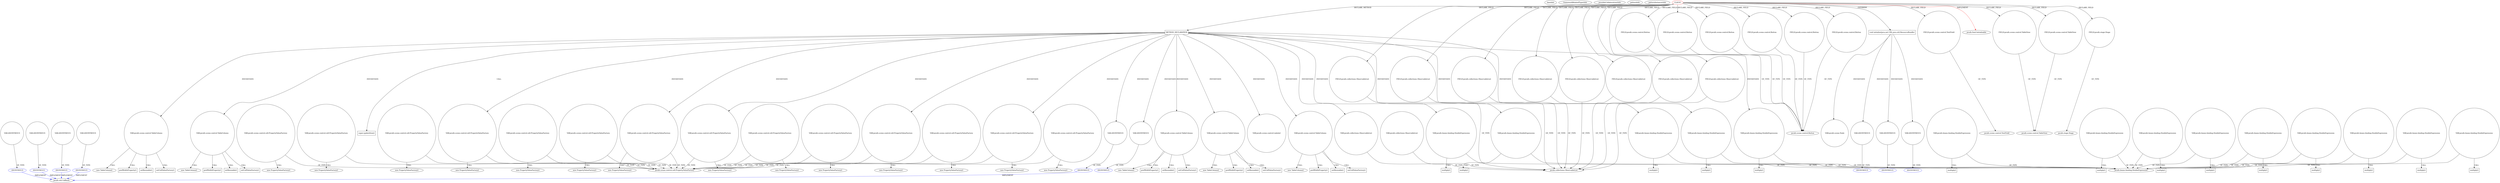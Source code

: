digraph {
baseInfo[graphId=887,category="pattern",isAnonymous=false,possibleRelation=true]
frameworkRelatedTypesInfo[0="javafx.fxml.Initializable"]
possibleCollaborationsInfo[0="887~INSTANTIATION-~javafx.fxml.Initializable ~javafx.util.Callback ~false~true",1="887~INSTANTIATION-~javafx.fxml.Initializable ~javafx.util.Callback ~false~true",2="887~INSTANTIATION-~javafx.fxml.Initializable ~javafx.util.Callback ~false~true",3="887~INSTANTIATION-~javafx.fxml.Initializable ~javafx.util.Callback ~false~true",4="887~INSTANTIATION-CLIENT_METHOD_DECLARATION-~javafx.fxml.Initializable ~javafx.util.Callback ~false~true"]
patternInfo[frequency=2.0,patternRootClient=0]
patternInstancesInfo[0="bianconejo-CEFX~/bianconejo-CEFX/CEFX-master/src/cefx/CEPrincipalController.java~CEPrincipalController~2114",1="bianconejo-CEFX~/bianconejo-CEFX/CEFX-master/src/cefx/CECommandeController.java~CECommandeController~2084"]
721[label="javafx.util.Callback",vertexType="FRAMEWORK_INTERFACE_TYPE",isFrameworkType=false]
744[label="ANONYMOUS",vertexType="REFERENCE_ANONYMOUS_DECLARATION",isFrameworkType=false,color=blue]
767[label="ANONYMOUS",vertexType="REFERENCE_ANONYMOUS_DECLARATION",isFrameworkType=false,color=blue]
720[label="ANONYMOUS",vertexType="REFERENCE_ANONYMOUS_DECLARATION",isFrameworkType=false,color=blue]
790[label="ANONYMOUS",vertexType="REFERENCE_ANONYMOUS_DECLARATION",isFrameworkType=false,color=blue]
1018[label="ANONYMOUS",vertexType="REFERENCE_ANONYMOUS_DECLARATION",isFrameworkType=false,color=blue]
789[label="VAR:ANONYMOUS",vertexType="VARIABLE_EXPRESION",isFrameworkType=false,shape=circle]
719[label="VAR:ANONYMOUS",vertexType="VARIABLE_EXPRESION",isFrameworkType=false,shape=circle]
766[label="VAR:ANONYMOUS",vertexType="VARIABLE_EXPRESION",isFrameworkType=false,shape=circle]
1017[label="VAR:ANONYMOUS",vertexType="VARIABLE_EXPRESION",isFrameworkType=false,shape=circle]
743[label="VAR:ANONYMOUS",vertexType="VARIABLE_EXPRESION",isFrameworkType=false,shape=circle]
981[label="METHOD_DECLARATION",vertexType="CLIENT_METHOD_DECLARATION",isFrameworkType=false,shape=box]
0[label="CLIENT",vertexType="ROOT_CLIENT_CLASS_DECLARATION",isFrameworkType=false,color=red]
8[label="FIELD:javafx.scene.control.Button",vertexType="FIELD_DECLARATION",isFrameworkType=false,shape=circle]
12[label="FIELD:javafx.scene.control.Button",vertexType="FIELD_DECLARATION",isFrameworkType=false,shape=circle]
10[label="FIELD:javafx.scene.control.Button",vertexType="FIELD_DECLARATION",isFrameworkType=false,shape=circle]
18[label="FIELD:javafx.scene.control.Button",vertexType="FIELD_DECLARATION",isFrameworkType=false,shape=circle]
14[label="FIELD:javafx.scene.control.Button",vertexType="FIELD_DECLARATION",isFrameworkType=false,shape=circle]
6[label="FIELD:javafx.scene.control.Button",vertexType="FIELD_DECLARATION",isFrameworkType=false,shape=circle]
2[label="FIELD:javafx.collections.ObservableList",vertexType="FIELD_DECLARATION",isFrameworkType=false,shape=circle]
3[label="javafx.collections.ObservableList",vertexType="FRAMEWORK_INTERFACE_TYPE",isFrameworkType=false]
44[label="FIELD:javafx.collections.ObservableList",vertexType="FIELD_DECLARATION",isFrameworkType=false,shape=circle]
40[label="FIELD:javafx.collections.ObservableList",vertexType="FIELD_DECLARATION",isFrameworkType=false,shape=circle]
74[label="FIELD:javafx.collections.ObservableList",vertexType="FIELD_DECLARATION",isFrameworkType=false,shape=circle]
60[label="FIELD:javafx.collections.ObservableList",vertexType="FIELD_DECLARATION",isFrameworkType=false,shape=circle]
46[label="FIELD:javafx.collections.ObservableList",vertexType="FIELD_DECLARATION",isFrameworkType=false,shape=circle]
62[label="FIELD:javafx.collections.ObservableList",vertexType="FIELD_DECLARATION",isFrameworkType=false,shape=circle]
102[label="FIELD:javafx.collections.ObservableList",vertexType="FIELD_DECLARATION",isFrameworkType=false,shape=circle]
104[label="void initialize(java.net.URL,java.util.ResourceBundle)",vertexType="OVERRIDING_METHOD_DECLARATION",isFrameworkType=false,shape=box]
94[label="FIELD:javafx.scene.control.TextField",vertexType="FIELD_DECLARATION",isFrameworkType=false,shape=circle]
1004[label="VAR:javafx.scene.control.cell.PropertyValueFactory",vertexType="VARIABLE_EXPRESION",isFrameworkType=false,shape=circle]
1003[label="new PropertyValueFactory()",vertexType="CONSTRUCTOR_CALL",isFrameworkType=false]
988[label="VAR:javafx.scene.control.cell.PropertyValueFactory",vertexType="VARIABLE_EXPRESION",isFrameworkType=false,shape=circle]
987[label="new PropertyValueFactory()",vertexType="CONSTRUCTOR_CALL",isFrameworkType=false]
1036[label="VAR:javafx.scene.control.cell.PropertyValueFactory",vertexType="VARIABLE_EXPRESION",isFrameworkType=false,shape=circle]
1035[label="new PropertyValueFactory()",vertexType="CONSTRUCTOR_CALL",isFrameworkType=false]
1012[label="VAR:javafx.scene.control.cell.PropertyValueFactory",vertexType="VARIABLE_EXPRESION",isFrameworkType=false,shape=circle]
1011[label="new PropertyValueFactory()",vertexType="CONSTRUCTOR_CALL",isFrameworkType=false]
996[label="VAR:javafx.scene.control.cell.PropertyValueFactory",vertexType="VARIABLE_EXPRESION",isFrameworkType=false,shape=circle]
995[label="new PropertyValueFactory()",vertexType="CONSTRUCTOR_CALL",isFrameworkType=false]
396[label="VAR:ANONYMOUS",vertexType="VARIABLE_EXPRESION",isFrameworkType=false,shape=circle]
1021[label="VAR:ANONYMOUS",vertexType="VARIABLE_EXPRESION",isFrameworkType=false,shape=circle]
329[label="VAR:ANONYMOUS",vertexType="VARIABLE_EXPRESION",isFrameworkType=false,shape=circle]
370[label="VAR:ANONYMOUS",vertexType="VARIABLE_EXPRESION",isFrameworkType=false,shape=circle]
1[label="javafx.fxml.Initializable",vertexType="FRAMEWORK_INTERFACE_TYPE",isFrameworkType=false]
85[label="javafx.scene.control.TextField",vertexType="FRAMEWORK_CLASS_TYPE",isFrameworkType=false]
1025[label="VAR:javafx.scene.control.Labeled",vertexType="VARIABLE_EXPRESION",isFrameworkType=false,shape=circle]
80[label="FIELD:javafx.scene.control.TableView",vertexType="FIELD_DECLARATION",isFrameworkType=false,shape=circle]
78[label="FIELD:javafx.scene.control.TableView",vertexType="FIELD_DECLARATION",isFrameworkType=false,shape=circle]
983[label="VAR:javafx.scene.control.TableColumn",vertexType="VARIABLE_EXPRESION",isFrameworkType=false,shape=circle]
982[label="new TableColumn()",vertexType="CONSTRUCTOR_CALL",isFrameworkType=false]
1053[label="prefWidthProperty()",vertexType="INSIDE_CALL",isFrameworkType=false,shape=box]
1007[label="VAR:javafx.scene.control.TableColumn",vertexType="VARIABLE_EXPRESION",isFrameworkType=false,shape=circle]
1006[label="new TableColumn()",vertexType="CONSTRUCTOR_CALL",isFrameworkType=false]
1089[label="prefWidthProperty()",vertexType="INSIDE_CALL",isFrameworkType=false,shape=box]
1031[label="VAR:javafx.scene.control.TableColumn",vertexType="VARIABLE_EXPRESION",isFrameworkType=false,shape=circle]
1030[label="new TableColumn()",vertexType="CONSTRUCTOR_CALL",isFrameworkType=false]
1101[label="prefWidthProperty()",vertexType="INSIDE_CALL",isFrameworkType=false,shape=box]
991[label="VAR:javafx.scene.control.TableColumn",vertexType="VARIABLE_EXPRESION",isFrameworkType=false,shape=circle]
990[label="new TableColumn()",vertexType="CONSTRUCTOR_CALL",isFrameworkType=false]
1065[label="prefWidthProperty()",vertexType="INSIDE_CALL",isFrameworkType=false,shape=box]
999[label="VAR:javafx.scene.control.TableColumn",vertexType="VARIABLE_EXPRESION",isFrameworkType=false,shape=circle]
998[label="new TableColumn()",vertexType="CONSTRUCTOR_CALL",isFrameworkType=false]
1077[label="prefWidthProperty()",vertexType="INSIDE_CALL",isFrameworkType=false,shape=box]
1024[label="super.updateItem()",vertexType="SUPER_CALL",isFrameworkType=false,shape=box]
1060[label="setResizable()",vertexType="INSIDE_CALL",isFrameworkType=false,shape=box]
1084[label="setResizable()",vertexType="INSIDE_CALL",isFrameworkType=false,shape=box]
1072[label="setResizable()",vertexType="INSIDE_CALL",isFrameworkType=false,shape=box]
1096[label="setResizable()",vertexType="INSIDE_CALL",isFrameworkType=false,shape=box]
1108[label="setResizable()",vertexType="INSIDE_CALL",isFrameworkType=false,shape=box]
707[label="javafx.scene.control.cell.PropertyValueFactory",vertexType="FRAMEWORK_CLASS_TYPE",isFrameworkType=false]
761[label="VAR:javafx.scene.control.cell.PropertyValueFactory",vertexType="VARIABLE_EXPRESION",isFrameworkType=false,shape=circle]
760[label="new PropertyValueFactory()",vertexType="CONSTRUCTOR_CALL",isFrameworkType=false]
784[label="VAR:javafx.scene.control.cell.PropertyValueFactory",vertexType="VARIABLE_EXPRESION",isFrameworkType=false,shape=circle]
783[label="new PropertyValueFactory()",vertexType="CONSTRUCTOR_CALL",isFrameworkType=false]
738[label="VAR:javafx.scene.control.cell.PropertyValueFactory",vertexType="VARIABLE_EXPRESION",isFrameworkType=false,shape=circle]
737[label="new PropertyValueFactory()",vertexType="CONSTRUCTOR_CALL",isFrameworkType=false]
714[label="VAR:javafx.scene.control.cell.PropertyValueFactory",vertexType="VARIABLE_EXPRESION",isFrameworkType=false,shape=circle]
713[label="new PropertyValueFactory()",vertexType="CONSTRUCTOR_CALL",isFrameworkType=false]
836[label="VAR:javafx.scene.control.cell.PropertyValueFactory",vertexType="VARIABLE_EXPRESION",isFrameworkType=false,shape=circle]
835[label="new PropertyValueFactory()",vertexType="CONSTRUCTOR_CALL",isFrameworkType=false]
706[label="VAR:javafx.scene.control.cell.PropertyValueFactory",vertexType="VARIABLE_EXPRESION",isFrameworkType=false,shape=circle]
705[label="new PropertyValueFactory()",vertexType="CONSTRUCTOR_CALL",isFrameworkType=false]
815[label="VAR:javafx.scene.control.cell.PropertyValueFactory",vertexType="VARIABLE_EXPRESION",isFrameworkType=false,shape=circle]
814[label="new PropertyValueFactory()",vertexType="CONSTRUCTOR_CALL",isFrameworkType=false]
823[label="VAR:javafx.scene.control.cell.PropertyValueFactory",vertexType="VARIABLE_EXPRESION",isFrameworkType=false,shape=circle]
822[label="new PropertyValueFactory()",vertexType="CONSTRUCTOR_CALL",isFrameworkType=false]
807[label="VAR:javafx.scene.control.cell.PropertyValueFactory",vertexType="VARIABLE_EXPRESION",isFrameworkType=false,shape=circle]
806[label="new PropertyValueFactory()",vertexType="CONSTRUCTOR_CALL",isFrameworkType=false]
838[label="VAR:javafx.collections.ObservableList",vertexType="VARIABLE_EXPRESION",isFrameworkType=false,shape=circle]
1043[label="VAR:javafx.collections.ObservableList",vertexType="VARIABLE_EXPRESION",isFrameworkType=false,shape=circle]
330[label="ANONYMOUS",vertexType="REFERENCE_ANONYMOUS_DECLARATION",isFrameworkType=false,color=blue]
1022[label="ANONYMOUS",vertexType="REFERENCE_ANONYMOUS_DECLARATION",isFrameworkType=false,color=blue]
371[label="ANONYMOUS",vertexType="REFERENCE_ANONYMOUS_DECLARATION",isFrameworkType=false,color=blue]
397[label="ANONYMOUS",vertexType="REFERENCE_ANONYMOUS_DECLARATION",isFrameworkType=false,color=blue]
79[label="javafx.scene.control.TableView",vertexType="FRAMEWORK_CLASS_TYPE",isFrameworkType=false]
986[label="setCellValueFactory()",vertexType="INSIDE_CALL",isFrameworkType=false,shape=box]
994[label="setCellValueFactory()",vertexType="INSIDE_CALL",isFrameworkType=false,shape=box]
1010[label="setCellValueFactory()",vertexType="INSIDE_CALL",isFrameworkType=false,shape=box]
1034[label="setCellValueFactory()",vertexType="INSIDE_CALL",isFrameworkType=false,shape=box]
1002[label="setCellValueFactory()",vertexType="INSIDE_CALL",isFrameworkType=false,shape=box]
1090[label="VAR:javafx.beans.binding.DoubleExpression",vertexType="VARIABLE_EXPRESION",isFrameworkType=false,shape=circle]
1091[label="multiply()",vertexType="INSIDE_CALL",isFrameworkType=false,shape=box]
853[label="javafx.beans.binding.DoubleExpression",vertexType="FRAMEWORK_CLASS_TYPE",isFrameworkType=false]
1066[label="VAR:javafx.beans.binding.DoubleExpression",vertexType="VARIABLE_EXPRESION",isFrameworkType=false,shape=circle]
1067[label="multiply()",vertexType="INSIDE_CALL",isFrameworkType=false,shape=box]
899[label="VAR:javafx.beans.binding.DoubleExpression",vertexType="VARIABLE_EXPRESION",isFrameworkType=false,shape=circle]
900[label="multiply()",vertexType="INSIDE_CALL",isFrameworkType=false,shape=box]
1078[label="VAR:javafx.beans.binding.DoubleExpression",vertexType="VARIABLE_EXPRESION",isFrameworkType=false,shape=circle]
1079[label="multiply()",vertexType="INSIDE_CALL",isFrameworkType=false,shape=box]
1054[label="VAR:javafx.beans.binding.DoubleExpression",vertexType="VARIABLE_EXPRESION",isFrameworkType=false,shape=circle]
1055[label="multiply()",vertexType="INSIDE_CALL",isFrameworkType=false,shape=box]
1102[label="VAR:javafx.beans.binding.DoubleExpression",vertexType="VARIABLE_EXPRESION",isFrameworkType=false,shape=circle]
1103[label="multiply()",vertexType="INSIDE_CALL",isFrameworkType=false,shape=box]
911[label="VAR:javafx.beans.binding.DoubleExpression",vertexType="VARIABLE_EXPRESION",isFrameworkType=false,shape=circle]
912[label="multiply()",vertexType="INSIDE_CALL",isFrameworkType=false,shape=box]
851[label="VAR:javafx.beans.binding.DoubleExpression",vertexType="VARIABLE_EXPRESION",isFrameworkType=false,shape=circle]
852[label="multiply()",vertexType="INSIDE_CALL",isFrameworkType=false,shape=box]
923[label="VAR:javafx.beans.binding.DoubleExpression",vertexType="VARIABLE_EXPRESION",isFrameworkType=false,shape=circle]
924[label="multiply()",vertexType="INSIDE_CALL",isFrameworkType=false,shape=box]
875[label="VAR:javafx.beans.binding.DoubleExpression",vertexType="VARIABLE_EXPRESION",isFrameworkType=false,shape=circle]
876[label="multiply()",vertexType="INSIDE_CALL",isFrameworkType=false,shape=box]
947[label="VAR:javafx.beans.binding.DoubleExpression",vertexType="VARIABLE_EXPRESION",isFrameworkType=false,shape=circle]
948[label="multiply()",vertexType="INSIDE_CALL",isFrameworkType=false,shape=box]
887[label="VAR:javafx.beans.binding.DoubleExpression",vertexType="VARIABLE_EXPRESION",isFrameworkType=false,shape=circle]
888[label="multiply()",vertexType="INSIDE_CALL",isFrameworkType=false,shape=box]
863[label="VAR:javafx.beans.binding.DoubleExpression",vertexType="VARIABLE_EXPRESION",isFrameworkType=false,shape=circle]
864[label="multiply()",vertexType="INSIDE_CALL",isFrameworkType=false,shape=box]
935[label="VAR:javafx.beans.binding.DoubleExpression",vertexType="VARIABLE_EXPRESION",isFrameworkType=false,shape=circle]
936[label="multiply()",vertexType="INSIDE_CALL",isFrameworkType=false,shape=box]
48[label="FIELD:javafx.stage.Stage",vertexType="FIELD_DECLARATION",isFrameworkType=false,shape=circle]
49[label="javafx.stage.Stage",vertexType="FRAMEWORK_CLASS_TYPE",isFrameworkType=false]
7[label="javafx.scene.control.Button",vertexType="FRAMEWORK_CLASS_TYPE",isFrameworkType=false]
448[label="VAR:javafx.scene.Node",vertexType="VARIABLE_EXPRESION",isFrameworkType=false,shape=circle]
875->876[label="CALL"]
0->78[label="DECLARE_FIELD"]
104->396[label="INSTANTIATE"]
983->982[label="CALL"]
999->1084[label="CALL"]
983->1060[label="CALL"]
981->1066[label="INSTANTIATE"]
1007->1089[label="CALL"]
0->1[label="IMPLEMENT",color=red]
0->14[label="DECLARE_FIELD"]
991->1065[label="CALL"]
981->1102[label="INSTANTIATE"]
823->707[label="OF_TYPE"]
899->900[label="CALL"]
863->864[label="CALL"]
789->790[label="OF_TYPE"]
0->10[label="DECLARE_FIELD"]
981->1024[label="CALL"]
851->852[label="CALL"]
1004->707[label="OF_TYPE"]
738->707[label="OF_TYPE"]
1012->707[label="OF_TYPE"]
947->948[label="CALL"]
1078->1079[label="CALL"]
720->721[label="IMPLEMENT",color=blue]
1007->1096[label="CALL"]
1078->853[label="OF_TYPE"]
396->397[label="OF_TYPE"]
947->853[label="OF_TYPE"]
991->1072[label="CALL"]
738->737[label="CALL"]
1066->1067[label="CALL"]
887->888[label="CALL"]
988->707[label="OF_TYPE"]
2->3[label="OF_TYPE"]
1102->1103[label="CALL"]
0->6[label="DECLARE_FIELD"]
767->721[label="IMPLEMENT",color=blue]
706->705[label="CALL"]
0->104[label="OVERRIDE"]
807->806[label="CALL"]
706->707[label="OF_TYPE"]
1090->1091[label="CALL"]
104->329[label="INSTANTIATE"]
0->74[label="DECLARE_FIELD"]
80->79[label="OF_TYPE"]
0->2[label="DECLARE_FIELD"]
836->707[label="OF_TYPE"]
0->94[label="DECLARE_FIELD"]
784->783[label="CALL"]
370->371[label="OF_TYPE"]
981->1078[label="INSTANTIATE"]
923->924[label="CALL"]
981->1017[label="INSTANTIATE"]
1031->1034[label="CALL"]
0->62[label="DECLARE_FIELD"]
78->79[label="OF_TYPE"]
981->1036[label="INSTANTIATE"]
981->1007[label="INSTANTIATE"]
996->995[label="CALL"]
0->48[label="DECLARE_FIELD"]
815->707[label="OF_TYPE"]
1036->1035[label="CALL"]
761->760[label="CALL"]
863->853[label="OF_TYPE"]
1036->707[label="OF_TYPE"]
0->80[label="DECLARE_FIELD"]
1007->1006[label="CALL"]
923->853[label="OF_TYPE"]
784->707[label="OF_TYPE"]
104->370[label="INSTANTIATE"]
875->853[label="OF_TYPE"]
766->767[label="OF_TYPE"]
807->707[label="OF_TYPE"]
823->822[label="CALL"]
1007->1010[label="CALL"]
14->7[label="OF_TYPE"]
744->721[label="IMPLEMENT",color=blue]
46->3[label="OF_TYPE"]
62->3[label="OF_TYPE"]
719->720[label="OF_TYPE"]
329->330[label="OF_TYPE"]
981->988[label="INSTANTIATE"]
981->1021[label="INSTANTIATE"]
8->7[label="OF_TYPE"]
10->7[label="OF_TYPE"]
714->713[label="CALL"]
1054->1055[label="CALL"]
981->983[label="INSTANTIATE"]
838->3[label="OF_TYPE"]
1043->3[label="OF_TYPE"]
983->986[label="CALL"]
999->1002[label="CALL"]
104->448[label="INSTANTIATE"]
790->721[label="IMPLEMENT",color=blue]
18->7[label="OF_TYPE"]
1054->853[label="OF_TYPE"]
991->990[label="CALL"]
981->1012[label="INSTANTIATE"]
981->991[label="INSTANTIATE"]
1012->1011[label="CALL"]
935->936[label="CALL"]
0->60[label="DECLARE_FIELD"]
981->996[label="INSTANTIATE"]
761->707[label="OF_TYPE"]
12->7[label="OF_TYPE"]
899->853[label="OF_TYPE"]
6->7[label="OF_TYPE"]
988->987[label="CALL"]
1017->1018[label="OF_TYPE"]
94->85[label="OF_TYPE"]
1021->1022[label="OF_TYPE"]
836->835[label="CALL"]
1018->721[label="IMPLEMENT",color=blue]
0->981[label="DECLARE_METHOD"]
935->853[label="OF_TYPE"]
887->853[label="OF_TYPE"]
981->1043[label="INSTANTIATE"]
981->999[label="INSTANTIATE"]
999->1077[label="CALL"]
0->8[label="DECLARE_FIELD"]
743->744[label="OF_TYPE"]
911->912[label="CALL"]
1066->853[label="OF_TYPE"]
74->3[label="OF_TYPE"]
1102->853[label="OF_TYPE"]
102->3[label="OF_TYPE"]
996->707[label="OF_TYPE"]
1031->1108[label="CALL"]
1090->853[label="OF_TYPE"]
44->3[label="OF_TYPE"]
1031->1030[label="CALL"]
0->44[label="DECLARE_FIELD"]
1031->1101[label="CALL"]
0->12[label="DECLARE_FIELD"]
981->1031[label="INSTANTIATE"]
0->18[label="DECLARE_FIELD"]
911->853[label="OF_TYPE"]
48->49[label="OF_TYPE"]
1004->1003[label="CALL"]
999->998[label="CALL"]
983->1053[label="CALL"]
981->1004[label="INSTANTIATE"]
0->102[label="DECLARE_FIELD"]
0->46[label="DECLARE_FIELD"]
60->3[label="OF_TYPE"]
981->1090[label="INSTANTIATE"]
40->3[label="OF_TYPE"]
991->994[label="CALL"]
0->40[label="DECLARE_FIELD"]
981->1054[label="INSTANTIATE"]
714->707[label="OF_TYPE"]
851->853[label="OF_TYPE"]
981->1025[label="INSTANTIATE"]
815->814[label="CALL"]
}
